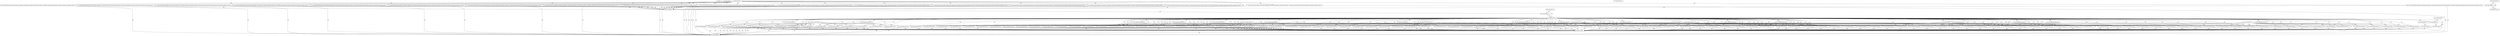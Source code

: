 digraph G {
  "1: match () ...
" [shape=box, ];
  "72: match (event_id) ...
" [shape=box, ];
  "78: match (event_id) ...
" [shape=box, ];
  "97: match (forward_flow_ip_header_2,forward_flow_udp_header_1,forward_flow_ip_header_6,forward_flow_ip_header_7,forward_flow_udp_header_0,forward_flow_ip_header_4,forward_flow_ip_header_5,event_id) ...
" [
  shape=box, ];
  "102: match (forward_flow_ip_header_2,forward_flow_udp_header_1,forward_flow_ip_header_6,forward_flow_ip_header_7,forward_flow_udp_header_0,forward_flow_ip_header_4,forward_flow_ip_header_5,event_id) ...
" [
  shape=box, ];
  "107: match (forward_flow_ip_header_2,forward_flow_udp_header_1,forward_flow_ip_header_6,forward_flow_ip_header_7,forward_flow_udp_header_0,forward_flow_ip_header_4,forward_flow_ip_header_5,event_id) ...
" [
  shape=box, ];
  "112: match (forward_flow_ip_header_2,forward_flow_udp_header_1,forward_flow_ip_header_6,forward_flow_ip_header_7,forward_flow_udp_header_0,forward_flow_ip_header_4,forward_flow_ip_header_5,event_id) ...
" [
  shape=box, ];
  "117: match (forward_flow_ip_header_2,forward_flow_udp_header_1,forward_flow_ip_header_6,forward_flow_ip_header_7,forward_flow_udp_header_0,forward_flow_ip_header_4,forward_flow_ip_header_5,event_id) ...
" [
  shape=box, ];
  "122: match (forward_flow_ip_header_2,forward_flow_udp_header_1,forward_flow_ip_header_6,forward_flow_ip_header_7,forward_flow_udp_header_0,forward_flow_ip_header_4,forward_flow_ip_header_5,event_id) ...
" [
  shape=box, ];
  "127: match (forward_flow_ip_header_2,forward_flow_udp_header_1,forward_flow_ip_header_6,forward_flow_ip_header_7,forward_flow_udp_header_0,forward_flow_ip_header_4,forward_flow_ip_header_5,event_id) ...
" [
  shape=box, ];
  "132: match (forward_flow_ip_header_2,forward_flow_udp_header_1,forward_flow_ip_header_6,forward_flow_ip_header_7,forward_flow_udp_header_0,forward_flow_ip_header_4,forward_flow_ip_header_5,event_id) ...
" [
  shape=box, ];
  "137: match (forward_flow_ip_header_2,forward_flow_udp_header_1,forward_flow_ip_header_6,forward_flow_ip_header_7,forward_flow_udp_header_0,forward_flow_ip_header_4,forward_flow_ip_header_5,event_id) ...
" [
  shape=box, ];
  "142: match (forward_flow_ip_header_2,forward_flow_udp_header_1,forward_flow_ip_header_6,forward_flow_ip_header_7,forward_flow_udp_header_0,forward_flow_ip_header_4,forward_flow_ip_header_5,event_id) ...
" [
  shape=box, ];
  "147: match (forward_flow_ip_header_2,forward_flow_udp_header_1,forward_flow_ip_header_6,forward_flow_ip_header_7,forward_flow_udp_header_0,forward_flow_ip_header_4,forward_flow_ip_header_5,event_id) ...
" [
  shape=box, ];
  "152: match (forward_flow_ip_header_2,forward_flow_udp_header_1,forward_flow_ip_header_6,forward_flow_ip_header_7,forward_flow_udp_header_0,forward_flow_ip_header_4,forward_flow_ip_header_5,event_id) ...
" [
  shape=box, ];
  "157: match (forward_flow_ip_header_2,forward_flow_udp_header_1,forward_flow_ip_header_6,forward_flow_ip_header_7,forward_flow_udp_header_0,forward_flow_ip_header_4,forward_flow_ip_header_5,event_id) ...
" [
  shape=box, ];
  "162: match (forward_flow_ip_header_2,forward_flow_udp_header_1,forward_flow_ip_header_6,forward_flow_ip_header_7,forward_flow_udp_header_0,forward_flow_ip_header_4,forward_flow_ip_header_5,event_id) ...
" [
  shape=box, ];
  "167: match (forward_flow_ip_header_2,forward_flow_udp_header_1,forward_flow_ip_header_6,forward_flow_ip_header_7,forward_flow_udp_header_0,forward_flow_ip_header_4,forward_flow_ip_header_5,event_id) ...
" [
  shape=box, ];
  "172: match (forward_flow_ip_header_2,forward_flow_udp_header_1,forward_flow_ip_header_6,forward_flow_ip_header_7,forward_flow_udp_header_0,forward_flow_ip_header_4,forward_flow_ip_header_5,event_id) ...
" [
  shape=box, ];
  "177: match (forward_flow_ip_header_2,forward_flow_udp_header_1,forward_flow_ip_header_6,forward_flow_ip_header_7,forward_flow_udp_header_0,forward_flow_ip_header_4,forward_flow_ip_header_5,event_id) ...
" [
  shape=box, ];
  "182: match (forward_flow_ip_header_2,forward_flow_udp_header_1,forward_flow_ip_header_6,forward_flow_ip_header_7,forward_flow_udp_header_0,forward_flow_ip_header_4,forward_flow_ip_header_5,event_id) ...
" [
  shape=box, ];
  "189: match (event_id) ...
" [shape=box, ];
  "192: match (event_id) ...
" [shape=box, ];
  "213: match (event_id) ...
" [shape=box, ];
  "219: match (event_id) ...
" [shape=box, ];
  "226: match (event_id) ...
" [shape=box, ];
  "232: match (event_id) ...
" [shape=box, ];
  "239: match (event_id) ...
" [shape=box, ];
  "246: match (event_id) ...
" [shape=box, ];
  "253: match (event_id) ...
" [shape=box, ];
  "260: match (event_id) ...
" [shape=box, ];
  "267: match (event_id) ...
" [shape=box, ];
  "274: match (event_id) ...
" [shape=box, ];
  "278: match (path_id,event_id) ...
" [shape=box, ];
  "283: match (path_id,event_id) ...
" [shape=box, ];
  "292: match (path_id,event_id) ...
" [shape=box, ];
  "298: match (path_id,event_id) ...
" [shape=box, ];
  "304: match (path_id,event_id) ...
" [shape=box, ];
  "310: match (path_id,event_id) ...
" [shape=box, ];
  "316: match (path_id,event_id) ...
" [shape=box, ];
  "322: match (path_id,event_id) ...
" [shape=box, ];
  "328: match (path_id,event_id) ...
" [shape=box, ];
  "331: match (path_id,event_id) ...
" [shape=box, ];
  "336: match (path_id,event_id) ...
" [shape=box, ];
  "345: match (path_id,event_id) ...
" [shape=box, ];
  "351: match (path_id,event_id) ...
" [shape=box, ];
  "357: match (path_id,event_id) ...
" [shape=box, ];
  "363: match (path_id,event_id) ...
" [shape=box, ];
  "369: match (path_id,event_id) ...
" [shape=box, ];
  "375: match (path_id,event_id) ...
" [shape=box, ];
  "381: match (path_id,event_id) ...
" [shape=box, ];
  "384: match (path_id,event_id) ...
" [shape=box, ];
  "389: match (path_id,event_id) ...
" [shape=box, ];
  "398: match (path_id,event_id) ...
" [shape=box, ];
  "404: match (path_id,event_id) ...
" [shape=box, ];
  "410: match (path_id,event_id) ...
" [shape=box, ];
  "416: match (path_id,event_id) ...
" [shape=box, ];
  "422: match (path_id,event_id) ...
" [shape=box, ];
  "428: match (path_id,event_id) ...
" [shape=box, ];
  "434: match (path_id,event_id) ...
" [shape=box, ];
  "437: match (path_id,event_id) ...
" [shape=box, ];
  "442: match (path_id,event_id) ...
" [shape=box, ];
  "451: match (path_id,event_id) ...
" [shape=box, ];
  "457: match (path_id,event_id) ...
" [shape=box, ];
  "463: match (path_id,event_id) ...
" [shape=box, ];
  "469: match (path_id,event_id) ...
" [shape=box, ];
  "475: match (path_id,event_id) ...
" [shape=box, ];
  "481: match (path_id,event_id) ...
" [shape=box, ];
  "487: match (path_id,event_id) ...
" [shape=box, ];
  "490: match (path_id,event_id) ...
" [shape=box, ];
  "495: match (path_id,event_id) ...
" [shape=box, ];
  "504: match (path_id,event_id) ...
" [shape=box, ];
  "510: match (path_id,event_id) ...
" [shape=box, ];
  "516: match (path_id,event_id) ...
" [shape=box, ];
  "522: match (path_id,event_id) ...
" [shape=box, ];
  "528: match (path_id,event_id) ...
" [shape=box, ];
  "534: match (path_id,event_id) ...
" [shape=box, ];
  "540: match (path_id,event_id) ...
" [shape=box, ];
  "543: match (path_id,event_id) ...
" [shape=box, ];
  "548: match (path_id,event_id) ...
" [shape=box, ];
  "557: match (path_id,event_id) ...
" [shape=box, ];
  "563: match (path_id,event_id) ...
" [shape=box, ];
  "569: match (path_id,event_id) ...
" [shape=box, ];
  "575: match (path_id,event_id) ...
" [shape=box, ];
  "581: match (path_id,event_id) ...
" [shape=box, ];
  "587: match (path_id,event_id) ...
" [shape=box, ];
  "593: match (path_id,event_id) ...
" [shape=box, ];
  "596: match (path_id,event_id) ...
" [shape=box, ];
  "601: match (path_id,event_id) ...
" [shape=box, ];
  "610: match (path_id,event_id) ...
" [shape=box, ];
  "616: match (path_id,event_id) ...
" [shape=box, ];
  "622: match (path_id,event_id) ...
" [shape=box, ];
  "628: match (path_id,event_id) ...
" [shape=box, ];
  "634: match (path_id,event_id) ...
" [shape=box, ];
  "640: match (path_id,event_id) ...
" [shape=box, ];
  "646: match (path_id,event_id) ...
" [shape=box, ];
  "649: match (path_id,event_id) ...
" [shape=box, ];
  "654: match (path_id,event_id) ...
" [shape=box, ];
  "663: match (path_id,event_id) ...
" [shape=box, ];
  "669: match (path_id,event_id) ...
" [shape=box, ];
  "675: match (path_id,event_id) ...
" [shape=box, ];
  "681: match (path_id,event_id) ...
" [shape=box, ];
  "687: match (path_id,event_id) ...
" [shape=box, ];
  "693: match (path_id,event_id) ...
" [shape=box, ];
  "699: match (path_id,event_id) ...
" [shape=box, ];
  "702: match (path_id,event_id) ...
" [shape=box, ];
  "707: match (path_id,event_id) ...
" [shape=box, ];
  "716: match (path_id,event_id) ...
" [shape=box, ];
  "722: match (path_id,event_id) ...
" [shape=box, ];
  "728: match (path_id,event_id) ...
" [shape=box, ];
  "734: match (path_id,event_id) ...
" [shape=box, ];
  "740: match (path_id,event_id) ...
" [shape=box, ];
  "746: match (path_id,event_id) ...
" [shape=box, ];
  "752: match (path_id,event_id) ...
" [shape=box, ];
  "755: match (path_id,event_id) ...
" [shape=box, ];
  "760: match (path_id,event_id) ...
" [shape=box, ];
  "769: match (path_id,event_id) ...
" [shape=box, ];
  "775: match (path_id,event_id) ...
" [shape=box, ];
  "781: match (path_id,event_id) ...
" [shape=box, ];
  "787: match (path_id,event_id) ...
" [shape=box, ];
  "793: match (path_id,event_id) ...
" [shape=box, ];
  "799: match (path_id,event_id) ...
" [shape=box, ];
  "805: match (path_id,event_id) ...
" [shape=box, ];
  "808: match (path_id,event_id) ...
" [shape=box, ];
  "813: match (path_id,event_id) ...
" [shape=box, ];
  "822: match (path_id,event_id) ...
" [shape=box, ];
  "828: match (path_id,event_id) ...
" [shape=box, ];
  "834: match (path_id,event_id) ...
" [shape=box, ];
  "840: match (path_id,event_id) ...
" [shape=box, ];
  "846: match (path_id,event_id) ...
" [shape=box, ];
  "852: match (path_id,event_id) ...
" [shape=box, ];
  "858: match (path_id,event_id) ...
" [shape=box, ];
  "861: match (path_id,event_id) ...
" [shape=box, ];
  "866: match (path_id,event_id) ...
" [shape=box, ];
  "875: match (path_id,event_id) ...
" [shape=box, ];
  "881: match (path_id,event_id) ...
" [shape=box, ];
  "887: match (path_id,event_id) ...
" [shape=box, ];
  "893: match (path_id,event_id) ...
" [shape=box, ];
  "899: match (path_id,event_id) ...
" [shape=box, ];
  "905: match (path_id,event_id) ...
" [shape=box, ];
  "911: match (path_id,event_id) ...
" [shape=box, ];
  "914: match (path_id,event_id) ...
" [shape=box, ];
  "919: match (path_id,event_id) ...
" [shape=box, ];
  "928: match (path_id,event_id) ...
" [shape=box, ];
  "934: match (path_id,event_id) ...
" [shape=box, ];
  "940: match (path_id,event_id) ...
" [shape=box, ];
  "946: match (path_id,event_id) ...
" [shape=box, ];
  "952: match (path_id,event_id) ...
" [shape=box, ];
  "958: match (path_id,event_id) ...
" [shape=box, ];
  "964: match (path_id,event_id) ...
" [shape=box, ];
  "967: match (path_id,event_id) ...
" [shape=box, ];
  "972: match (path_id,event_id) ...
" [shape=box, ];
  "981: match (path_id,event_id) ...
" [shape=box, ];
  "987: match (path_id,event_id) ...
" [shape=box, ];
  "993: match (path_id,event_id) ...
" [shape=box, ];
  "999: match (path_id,event_id) ...
" [shape=box, ];
  "1005: match (path_id,event_id) ...
" [shape=box, ];
  "1011: match (path_id,event_id) ...
" [shape=box, ];
  "1017: match (path_id,event_id) ...
" [shape=box, ];
  "1020: match (path_id,event_id) ...
" [shape=box, ];
  "1025: match (path_id,event_id) ...
" [shape=box, ];
  "1034: match (path_id,event_id) ...
" [shape=box, ];
  "1040: match (path_id,event_id) ...
" [shape=box, ];
  "1046: match (path_id,event_id) ...
" [shape=box, ];
  "1052: match (path_id,event_id) ...
" [shape=box, ];
  "1058: match (path_id,event_id) ...
" [shape=box, ];
  "1064: match (path_id,event_id) ...
" [shape=box, ];
  "1070: match (path_id,event_id) ...
" [shape=box, ];
  "1073: match (path_id,event_id) ...
" [shape=box, ];
  "1078: match (path_id,event_id) ...
" [shape=box, ];
  "1087: match (path_id,event_id) ...
" [shape=box, ];
  "1093: match (path_id,event_id) ...
" [shape=box, ];
  "1099: match (path_id,event_id) ...
" [shape=box, ];
  "1105: match (path_id,event_id) ...
" [shape=box, ];
  "1111: match (path_id,event_id) ...
" [shape=box, ];
  "1117: match (path_id,event_id) ...
" [shape=box, ];
  "1123: match (path_id,event_id) ...
" [shape=box, ];
  "1132: match (event_id) ...
" [shape=box, ];
  "1153: match (event_id) ...
" [shape=box, ];
  "1158: match (event_id) ...
" [shape=box, ];
  "1163: match (event_id) ...
" [shape=box, ];
  "1169: match (event_id) ...
" [shape=box, ];
  "1171: match (event_id) ...
" [shape=box, ];
  "1264: match (event_id) ...
" [shape=box, ];
  "1305: match (event_id) ...
" [shape=box, ];
  "1309: match (event_id) ...
" [shape=box, ];
  "1328: match (event_id) ...
" [shape=box, ];
  "1368: match (event_id) ...
" [shape=box, ];
  
  
  "78: match (event_id) ...
" -> "97: match (forward_flow_ip_header_2,forward_flow_udp_header_1,forward_flow_ip_header_6,forward_flow_ip_header_7,forward_flow_udp_header_0,forward_flow_ip_header_4,forward_flow_ip_header_5,event_id) ...
" [
  label="WW", ];
  "78: match (event_id) ...
" -> "102: match (forward_flow_ip_header_2,forward_flow_udp_header_1,forward_flow_ip_header_6,forward_flow_ip_header_7,forward_flow_udp_header_0,forward_flow_ip_header_4,forward_flow_ip_header_5,event_id) ...
" [
  label="WW", ];
  "78: match (event_id) ...
" -> "107: match (forward_flow_ip_header_2,forward_flow_udp_header_1,forward_flow_ip_header_6,forward_flow_ip_header_7,forward_flow_udp_header_0,forward_flow_ip_header_4,forward_flow_ip_header_5,event_id) ...
" [
  label="WW", ];
  "78: match (event_id) ...
" -> "112: match (forward_flow_ip_header_2,forward_flow_udp_header_1,forward_flow_ip_header_6,forward_flow_ip_header_7,forward_flow_udp_header_0,forward_flow_ip_header_4,forward_flow_ip_header_5,event_id) ...
" [
  label="WW", ];
  "78: match (event_id) ...
" -> "117: match (forward_flow_ip_header_2,forward_flow_udp_header_1,forward_flow_ip_header_6,forward_flow_ip_header_7,forward_flow_udp_header_0,forward_flow_ip_header_4,forward_flow_ip_header_5,event_id) ...
" [
  label="WW", ];
  "78: match (event_id) ...
" -> "122: match (forward_flow_ip_header_2,forward_flow_udp_header_1,forward_flow_ip_header_6,forward_flow_ip_header_7,forward_flow_udp_header_0,forward_flow_ip_header_4,forward_flow_ip_header_5,event_id) ...
" [
  label="WW", ];
  "78: match (event_id) ...
" -> "127: match (forward_flow_ip_header_2,forward_flow_udp_header_1,forward_flow_ip_header_6,forward_flow_ip_header_7,forward_flow_udp_header_0,forward_flow_ip_header_4,forward_flow_ip_header_5,event_id) ...
" [
  label="WW", ];
  "78: match (event_id) ...
" -> "132: match (forward_flow_ip_header_2,forward_flow_udp_header_1,forward_flow_ip_header_6,forward_flow_ip_header_7,forward_flow_udp_header_0,forward_flow_ip_header_4,forward_flow_ip_header_5,event_id) ...
" [
  label="WW", ];
  "78: match (event_id) ...
" -> "137: match (forward_flow_ip_header_2,forward_flow_udp_header_1,forward_flow_ip_header_6,forward_flow_ip_header_7,forward_flow_udp_header_0,forward_flow_ip_header_4,forward_flow_ip_header_5,event_id) ...
" [
  label="WW", ];
  "78: match (event_id) ...
" -> "142: match (forward_flow_ip_header_2,forward_flow_udp_header_1,forward_flow_ip_header_6,forward_flow_ip_header_7,forward_flow_udp_header_0,forward_flow_ip_header_4,forward_flow_ip_header_5,event_id) ...
" [
  label="WW", ];
  "78: match (event_id) ...
" -> "147: match (forward_flow_ip_header_2,forward_flow_udp_header_1,forward_flow_ip_header_6,forward_flow_ip_header_7,forward_flow_udp_header_0,forward_flow_ip_header_4,forward_flow_ip_header_5,event_id) ...
" [
  label="WW", ];
  "78: match (event_id) ...
" -> "152: match (forward_flow_ip_header_2,forward_flow_udp_header_1,forward_flow_ip_header_6,forward_flow_ip_header_7,forward_flow_udp_header_0,forward_flow_ip_header_4,forward_flow_ip_header_5,event_id) ...
" [
  label="WW", ];
  "78: match (event_id) ...
" -> "157: match (forward_flow_ip_header_2,forward_flow_udp_header_1,forward_flow_ip_header_6,forward_flow_ip_header_7,forward_flow_udp_header_0,forward_flow_ip_header_4,forward_flow_ip_header_5,event_id) ...
" [
  label="WW", ];
  "78: match (event_id) ...
" -> "162: match (forward_flow_ip_header_2,forward_flow_udp_header_1,forward_flow_ip_header_6,forward_flow_ip_header_7,forward_flow_udp_header_0,forward_flow_ip_header_4,forward_flow_ip_header_5,event_id) ...
" [
  label="WW", ];
  "78: match (event_id) ...
" -> "167: match (forward_flow_ip_header_2,forward_flow_udp_header_1,forward_flow_ip_header_6,forward_flow_ip_header_7,forward_flow_udp_header_0,forward_flow_ip_header_4,forward_flow_ip_header_5,event_id) ...
" [
  label="WW", ];
  "78: match (event_id) ...
" -> "172: match (forward_flow_ip_header_2,forward_flow_udp_header_1,forward_flow_ip_header_6,forward_flow_ip_header_7,forward_flow_udp_header_0,forward_flow_ip_header_4,forward_flow_ip_header_5,event_id) ...
" [
  label="WW", ];
  "78: match (event_id) ...
" -> "177: match (forward_flow_ip_header_2,forward_flow_udp_header_1,forward_flow_ip_header_6,forward_flow_ip_header_7,forward_flow_udp_header_0,forward_flow_ip_header_4,forward_flow_ip_header_5,event_id) ...
" [
  label="WW", ];
  "78: match (event_id) ...
" -> "182: match (forward_flow_ip_header_2,forward_flow_udp_header_1,forward_flow_ip_header_6,forward_flow_ip_header_7,forward_flow_udp_header_0,forward_flow_ip_header_4,forward_flow_ip_header_5,event_id) ...
" [
  label="WW", ];
  "78: match (event_id) ...
" -> "192: match (event_id) ...
" [label="WR", ];
  "97: match (forward_flow_ip_header_2,forward_flow_udp_header_1,forward_flow_ip_header_6,forward_flow_ip_header_7,forward_flow_udp_header_0,forward_flow_ip_header_4,forward_flow_ip_header_5,event_id) ...
" -> "192: match (event_id) ...
" [
  label="WR", ];
  "97: match (forward_flow_ip_header_2,forward_flow_udp_header_1,forward_flow_ip_header_6,forward_flow_ip_header_7,forward_flow_udp_header_0,forward_flow_ip_header_4,forward_flow_ip_header_5,event_id) ...
" -> "1305: match (event_id) ...
" [
  label="RW", ];
  "102: match (forward_flow_ip_header_2,forward_flow_udp_header_1,forward_flow_ip_header_6,forward_flow_ip_header_7,forward_flow_udp_header_0,forward_flow_ip_header_4,forward_flow_ip_header_5,event_id) ...
" -> "192: match (event_id) ...
" [
  label="WR", ];
  "102: match (forward_flow_ip_header_2,forward_flow_udp_header_1,forward_flow_ip_header_6,forward_flow_ip_header_7,forward_flow_udp_header_0,forward_flow_ip_header_4,forward_flow_ip_header_5,event_id) ...
" -> "1305: match (event_id) ...
" [
  label="RW", ];
  "107: match (forward_flow_ip_header_2,forward_flow_udp_header_1,forward_flow_ip_header_6,forward_flow_ip_header_7,forward_flow_udp_header_0,forward_flow_ip_header_4,forward_flow_ip_header_5,event_id) ...
" -> "192: match (event_id) ...
" [
  label="WR", ];
  "107: match (forward_flow_ip_header_2,forward_flow_udp_header_1,forward_flow_ip_header_6,forward_flow_ip_header_7,forward_flow_udp_header_0,forward_flow_ip_header_4,forward_flow_ip_header_5,event_id) ...
" -> "1305: match (event_id) ...
" [
  label="RW", ];
  "112: match (forward_flow_ip_header_2,forward_flow_udp_header_1,forward_flow_ip_header_6,forward_flow_ip_header_7,forward_flow_udp_header_0,forward_flow_ip_header_4,forward_flow_ip_header_5,event_id) ...
" -> "192: match (event_id) ...
" [
  label="WR", ];
  "112: match (forward_flow_ip_header_2,forward_flow_udp_header_1,forward_flow_ip_header_6,forward_flow_ip_header_7,forward_flow_udp_header_0,forward_flow_ip_header_4,forward_flow_ip_header_5,event_id) ...
" -> "1305: match (event_id) ...
" [
  label="RW", ];
  "117: match (forward_flow_ip_header_2,forward_flow_udp_header_1,forward_flow_ip_header_6,forward_flow_ip_header_7,forward_flow_udp_header_0,forward_flow_ip_header_4,forward_flow_ip_header_5,event_id) ...
" -> "192: match (event_id) ...
" [
  label="WR", ];
  "117: match (forward_flow_ip_header_2,forward_flow_udp_header_1,forward_flow_ip_header_6,forward_flow_ip_header_7,forward_flow_udp_header_0,forward_flow_ip_header_4,forward_flow_ip_header_5,event_id) ...
" -> "1305: match (event_id) ...
" [
  label="RW", ];
  "122: match (forward_flow_ip_header_2,forward_flow_udp_header_1,forward_flow_ip_header_6,forward_flow_ip_header_7,forward_flow_udp_header_0,forward_flow_ip_header_4,forward_flow_ip_header_5,event_id) ...
" -> "192: match (event_id) ...
" [
  label="WR", ];
  "122: match (forward_flow_ip_header_2,forward_flow_udp_header_1,forward_flow_ip_header_6,forward_flow_ip_header_7,forward_flow_udp_header_0,forward_flow_ip_header_4,forward_flow_ip_header_5,event_id) ...
" -> "1305: match (event_id) ...
" [
  label="RW", ];
  "127: match (forward_flow_ip_header_2,forward_flow_udp_header_1,forward_flow_ip_header_6,forward_flow_ip_header_7,forward_flow_udp_header_0,forward_flow_ip_header_4,forward_flow_ip_header_5,event_id) ...
" -> "192: match (event_id) ...
" [
  label="WR", ];
  "127: match (forward_flow_ip_header_2,forward_flow_udp_header_1,forward_flow_ip_header_6,forward_flow_ip_header_7,forward_flow_udp_header_0,forward_flow_ip_header_4,forward_flow_ip_header_5,event_id) ...
" -> "1305: match (event_id) ...
" [
  label="RW", ];
  "132: match (forward_flow_ip_header_2,forward_flow_udp_header_1,forward_flow_ip_header_6,forward_flow_ip_header_7,forward_flow_udp_header_0,forward_flow_ip_header_4,forward_flow_ip_header_5,event_id) ...
" -> "192: match (event_id) ...
" [
  label="WR", ];
  "132: match (forward_flow_ip_header_2,forward_flow_udp_header_1,forward_flow_ip_header_6,forward_flow_ip_header_7,forward_flow_udp_header_0,forward_flow_ip_header_4,forward_flow_ip_header_5,event_id) ...
" -> "1305: match (event_id) ...
" [
  label="RW", ];
  "137: match (forward_flow_ip_header_2,forward_flow_udp_header_1,forward_flow_ip_header_6,forward_flow_ip_header_7,forward_flow_udp_header_0,forward_flow_ip_header_4,forward_flow_ip_header_5,event_id) ...
" -> "192: match (event_id) ...
" [
  label="WR", ];
  "137: match (forward_flow_ip_header_2,forward_flow_udp_header_1,forward_flow_ip_header_6,forward_flow_ip_header_7,forward_flow_udp_header_0,forward_flow_ip_header_4,forward_flow_ip_header_5,event_id) ...
" -> "1305: match (event_id) ...
" [
  label="RW", ];
  "142: match (forward_flow_ip_header_2,forward_flow_udp_header_1,forward_flow_ip_header_6,forward_flow_ip_header_7,forward_flow_udp_header_0,forward_flow_ip_header_4,forward_flow_ip_header_5,event_id) ...
" -> "192: match (event_id) ...
" [
  label="WR", ];
  "142: match (forward_flow_ip_header_2,forward_flow_udp_header_1,forward_flow_ip_header_6,forward_flow_ip_header_7,forward_flow_udp_header_0,forward_flow_ip_header_4,forward_flow_ip_header_5,event_id) ...
" -> "1305: match (event_id) ...
" [
  label="RW", ];
  "147: match (forward_flow_ip_header_2,forward_flow_udp_header_1,forward_flow_ip_header_6,forward_flow_ip_header_7,forward_flow_udp_header_0,forward_flow_ip_header_4,forward_flow_ip_header_5,event_id) ...
" -> "192: match (event_id) ...
" [
  label="WR", ];
  "147: match (forward_flow_ip_header_2,forward_flow_udp_header_1,forward_flow_ip_header_6,forward_flow_ip_header_7,forward_flow_udp_header_0,forward_flow_ip_header_4,forward_flow_ip_header_5,event_id) ...
" -> "1305: match (event_id) ...
" [
  label="RW", ];
  "152: match (forward_flow_ip_header_2,forward_flow_udp_header_1,forward_flow_ip_header_6,forward_flow_ip_header_7,forward_flow_udp_header_0,forward_flow_ip_header_4,forward_flow_ip_header_5,event_id) ...
" -> "192: match (event_id) ...
" [
  label="WR", ];
  "152: match (forward_flow_ip_header_2,forward_flow_udp_header_1,forward_flow_ip_header_6,forward_flow_ip_header_7,forward_flow_udp_header_0,forward_flow_ip_header_4,forward_flow_ip_header_5,event_id) ...
" -> "1305: match (event_id) ...
" [
  label="RW", ];
  "157: match (forward_flow_ip_header_2,forward_flow_udp_header_1,forward_flow_ip_header_6,forward_flow_ip_header_7,forward_flow_udp_header_0,forward_flow_ip_header_4,forward_flow_ip_header_5,event_id) ...
" -> "192: match (event_id) ...
" [
  label="WR", ];
  "157: match (forward_flow_ip_header_2,forward_flow_udp_header_1,forward_flow_ip_header_6,forward_flow_ip_header_7,forward_flow_udp_header_0,forward_flow_ip_header_4,forward_flow_ip_header_5,event_id) ...
" -> "1305: match (event_id) ...
" [
  label="RW", ];
  "162: match (forward_flow_ip_header_2,forward_flow_udp_header_1,forward_flow_ip_header_6,forward_flow_ip_header_7,forward_flow_udp_header_0,forward_flow_ip_header_4,forward_flow_ip_header_5,event_id) ...
" -> "192: match (event_id) ...
" [
  label="WR", ];
  "162: match (forward_flow_ip_header_2,forward_flow_udp_header_1,forward_flow_ip_header_6,forward_flow_ip_header_7,forward_flow_udp_header_0,forward_flow_ip_header_4,forward_flow_ip_header_5,event_id) ...
" -> "1305: match (event_id) ...
" [
  label="RW", ];
  "167: match (forward_flow_ip_header_2,forward_flow_udp_header_1,forward_flow_ip_header_6,forward_flow_ip_header_7,forward_flow_udp_header_0,forward_flow_ip_header_4,forward_flow_ip_header_5,event_id) ...
" -> "192: match (event_id) ...
" [
  label="WR", ];
  "167: match (forward_flow_ip_header_2,forward_flow_udp_header_1,forward_flow_ip_header_6,forward_flow_ip_header_7,forward_flow_udp_header_0,forward_flow_ip_header_4,forward_flow_ip_header_5,event_id) ...
" -> "1305: match (event_id) ...
" [
  label="RW", ];
  "172: match (forward_flow_ip_header_2,forward_flow_udp_header_1,forward_flow_ip_header_6,forward_flow_ip_header_7,forward_flow_udp_header_0,forward_flow_ip_header_4,forward_flow_ip_header_5,event_id) ...
" -> "192: match (event_id) ...
" [
  label="WR", ];
  "172: match (forward_flow_ip_header_2,forward_flow_udp_header_1,forward_flow_ip_header_6,forward_flow_ip_header_7,forward_flow_udp_header_0,forward_flow_ip_header_4,forward_flow_ip_header_5,event_id) ...
" -> "1305: match (event_id) ...
" [
  label="RW", ];
  "177: match (forward_flow_ip_header_2,forward_flow_udp_header_1,forward_flow_ip_header_6,forward_flow_ip_header_7,forward_flow_udp_header_0,forward_flow_ip_header_4,forward_flow_ip_header_5,event_id) ...
" -> "192: match (event_id) ...
" [
  label="WR", ];
  "177: match (forward_flow_ip_header_2,forward_flow_udp_header_1,forward_flow_ip_header_6,forward_flow_ip_header_7,forward_flow_udp_header_0,forward_flow_ip_header_4,forward_flow_ip_header_5,event_id) ...
" -> "1305: match (event_id) ...
" [
  label="RW", ];
  "182: match (forward_flow_ip_header_2,forward_flow_udp_header_1,forward_flow_ip_header_6,forward_flow_ip_header_7,forward_flow_udp_header_0,forward_flow_ip_header_4,forward_flow_ip_header_5,event_id) ...
" -> "192: match (event_id) ...
" [
  label="WR", ];
  "182: match (forward_flow_ip_header_2,forward_flow_udp_header_1,forward_flow_ip_header_6,forward_flow_ip_header_7,forward_flow_udp_header_0,forward_flow_ip_header_4,forward_flow_ip_header_5,event_id) ...
" -> "1305: match (event_id) ...
" [
  label="RW", ];
  "189: match (event_id) ...
" -> "213: match (event_id) ...
" [label="WW", ];
  "189: match (event_id) ...
" -> "219: match (event_id) ...
" [label="WR", ];
  "192: match (event_id) ...
" -> "213: match (event_id) ...
" [label="WR", ];
  "213: match (event_id) ...
" -> "219: match (event_id) ...
" [label="WR", ];
  "219: match (event_id) ...
" -> "278: match (path_id,event_id) ...
" [
  label="WR", ];
  "219: match (event_id) ...
" -> "283: match (path_id,event_id) ...
" [
  label="WR", ];
  "219: match (event_id) ...
" -> "292: match (path_id,event_id) ...
" [
  label="WR", ];
  "219: match (event_id) ...
" -> "298: match (path_id,event_id) ...
" [
  label="WR", ];
  "219: match (event_id) ...
" -> "304: match (path_id,event_id) ...
" [
  label="WR", ];
  "219: match (event_id) ...
" -> "310: match (path_id,event_id) ...
" [
  label="WR", ];
  "219: match (event_id) ...
" -> "316: match (path_id,event_id) ...
" [
  label="WR", ];
  "219: match (event_id) ...
" -> "322: match (path_id,event_id) ...
" [
  label="WR", ];
  "219: match (event_id) ...
" -> "328: match (path_id,event_id) ...
" [
  label="WR", ];
  "219: match (event_id) ...
" -> "331: match (path_id,event_id) ...
" [
  label="WR", ];
  "219: match (event_id) ...
" -> "336: match (path_id,event_id) ...
" [
  label="WR", ];
  "219: match (event_id) ...
" -> "345: match (path_id,event_id) ...
" [
  label="WR", ];
  "219: match (event_id) ...
" -> "351: match (path_id,event_id) ...
" [
  label="WR", ];
  "219: match (event_id) ...
" -> "357: match (path_id,event_id) ...
" [
  label="WR", ];
  "219: match (event_id) ...
" -> "363: match (path_id,event_id) ...
" [
  label="WR", ];
  "219: match (event_id) ...
" -> "369: match (path_id,event_id) ...
" [
  label="WR", ];
  "219: match (event_id) ...
" -> "375: match (path_id,event_id) ...
" [
  label="WR", ];
  "219: match (event_id) ...
" -> "381: match (path_id,event_id) ...
" [
  label="WR", ];
  "219: match (event_id) ...
" -> "384: match (path_id,event_id) ...
" [
  label="WR", ];
  "219: match (event_id) ...
" -> "389: match (path_id,event_id) ...
" [
  label="WR", ];
  "219: match (event_id) ...
" -> "398: match (path_id,event_id) ...
" [
  label="WR", ];
  "219: match (event_id) ...
" -> "404: match (path_id,event_id) ...
" [
  label="WR", ];
  "219: match (event_id) ...
" -> "410: match (path_id,event_id) ...
" [
  label="WR", ];
  "219: match (event_id) ...
" -> "416: match (path_id,event_id) ...
" [
  label="WR", ];
  "219: match (event_id) ...
" -> "422: match (path_id,event_id) ...
" [
  label="WR", ];
  "219: match (event_id) ...
" -> "428: match (path_id,event_id) ...
" [
  label="WR", ];
  "219: match (event_id) ...
" -> "434: match (path_id,event_id) ...
" [
  label="WR", ];
  "219: match (event_id) ...
" -> "437: match (path_id,event_id) ...
" [
  label="WR", ];
  "219: match (event_id) ...
" -> "442: match (path_id,event_id) ...
" [
  label="WR", ];
  "219: match (event_id) ...
" -> "451: match (path_id,event_id) ...
" [
  label="WR", ];
  "219: match (event_id) ...
" -> "457: match (path_id,event_id) ...
" [
  label="WR", ];
  "219: match (event_id) ...
" -> "463: match (path_id,event_id) ...
" [
  label="WR", ];
  "219: match (event_id) ...
" -> "469: match (path_id,event_id) ...
" [
  label="WR", ];
  "219: match (event_id) ...
" -> "475: match (path_id,event_id) ...
" [
  label="WR", ];
  "219: match (event_id) ...
" -> "481: match (path_id,event_id) ...
" [
  label="WR", ];
  "219: match (event_id) ...
" -> "487: match (path_id,event_id) ...
" [
  label="WR", ];
  "219: match (event_id) ...
" -> "490: match (path_id,event_id) ...
" [
  label="WR", ];
  "219: match (event_id) ...
" -> "495: match (path_id,event_id) ...
" [
  label="WR", ];
  "219: match (event_id) ...
" -> "504: match (path_id,event_id) ...
" [
  label="WR", ];
  "219: match (event_id) ...
" -> "510: match (path_id,event_id) ...
" [
  label="WR", ];
  "219: match (event_id) ...
" -> "516: match (path_id,event_id) ...
" [
  label="WR", ];
  "219: match (event_id) ...
" -> "522: match (path_id,event_id) ...
" [
  label="WR", ];
  "219: match (event_id) ...
" -> "528: match (path_id,event_id) ...
" [
  label="WR", ];
  "219: match (event_id) ...
" -> "534: match (path_id,event_id) ...
" [
  label="WR", ];
  "219: match (event_id) ...
" -> "540: match (path_id,event_id) ...
" [
  label="WR", ];
  "219: match (event_id) ...
" -> "543: match (path_id,event_id) ...
" [
  label="WR", ];
  "219: match (event_id) ...
" -> "548: match (path_id,event_id) ...
" [
  label="WR", ];
  "219: match (event_id) ...
" -> "557: match (path_id,event_id) ...
" [
  label="WR", ];
  "219: match (event_id) ...
" -> "563: match (path_id,event_id) ...
" [
  label="WR", ];
  "219: match (event_id) ...
" -> "569: match (path_id,event_id) ...
" [
  label="WR", ];
  "219: match (event_id) ...
" -> "575: match (path_id,event_id) ...
" [
  label="WR", ];
  "219: match (event_id) ...
" -> "581: match (path_id,event_id) ...
" [
  label="WR", ];
  "219: match (event_id) ...
" -> "587: match (path_id,event_id) ...
" [
  label="WR", ];
  "219: match (event_id) ...
" -> "593: match (path_id,event_id) ...
" [
  label="WR", ];
  "219: match (event_id) ...
" -> "596: match (path_id,event_id) ...
" [
  label="WR", ];
  "219: match (event_id) ...
" -> "601: match (path_id,event_id) ...
" [
  label="WR", ];
  "219: match (event_id) ...
" -> "610: match (path_id,event_id) ...
" [
  label="WR", ];
  "219: match (event_id) ...
" -> "616: match (path_id,event_id) ...
" [
  label="WR", ];
  "219: match (event_id) ...
" -> "622: match (path_id,event_id) ...
" [
  label="WR", ];
  "219: match (event_id) ...
" -> "628: match (path_id,event_id) ...
" [
  label="WR", ];
  "219: match (event_id) ...
" -> "634: match (path_id,event_id) ...
" [
  label="WR", ];
  "219: match (event_id) ...
" -> "640: match (path_id,event_id) ...
" [
  label="WR", ];
  "219: match (event_id) ...
" -> "646: match (path_id,event_id) ...
" [
  label="WR", ];
  "219: match (event_id) ...
" -> "649: match (path_id,event_id) ...
" [
  label="WR", ];
  "219: match (event_id) ...
" -> "654: match (path_id,event_id) ...
" [
  label="WR", ];
  "219: match (event_id) ...
" -> "663: match (path_id,event_id) ...
" [
  label="WR", ];
  "219: match (event_id) ...
" -> "669: match (path_id,event_id) ...
" [
  label="WR", ];
  "219: match (event_id) ...
" -> "675: match (path_id,event_id) ...
" [
  label="WR", ];
  "219: match (event_id) ...
" -> "681: match (path_id,event_id) ...
" [
  label="WR", ];
  "219: match (event_id) ...
" -> "687: match (path_id,event_id) ...
" [
  label="WR", ];
  "219: match (event_id) ...
" -> "693: match (path_id,event_id) ...
" [
  label="WR", ];
  "219: match (event_id) ...
" -> "699: match (path_id,event_id) ...
" [
  label="WR", ];
  "219: match (event_id) ...
" -> "702: match (path_id,event_id) ...
" [
  label="WR", ];
  "219: match (event_id) ...
" -> "707: match (path_id,event_id) ...
" [
  label="WR", ];
  "219: match (event_id) ...
" -> "716: match (path_id,event_id) ...
" [
  label="WR", ];
  "219: match (event_id) ...
" -> "722: match (path_id,event_id) ...
" [
  label="WR", ];
  "219: match (event_id) ...
" -> "728: match (path_id,event_id) ...
" [
  label="WR", ];
  "219: match (event_id) ...
" -> "734: match (path_id,event_id) ...
" [
  label="WR", ];
  "219: match (event_id) ...
" -> "740: match (path_id,event_id) ...
" [
  label="WR", ];
  "219: match (event_id) ...
" -> "746: match (path_id,event_id) ...
" [
  label="WR", ];
  "219: match (event_id) ...
" -> "752: match (path_id,event_id) ...
" [
  label="WR", ];
  "219: match (event_id) ...
" -> "755: match (path_id,event_id) ...
" [
  label="WR", ];
  "219: match (event_id) ...
" -> "760: match (path_id,event_id) ...
" [
  label="WR", ];
  "219: match (event_id) ...
" -> "769: match (path_id,event_id) ...
" [
  label="WR", ];
  "219: match (event_id) ...
" -> "775: match (path_id,event_id) ...
" [
  label="WR", ];
  "219: match (event_id) ...
" -> "781: match (path_id,event_id) ...
" [
  label="WR", ];
  "219: match (event_id) ...
" -> "787: match (path_id,event_id) ...
" [
  label="WR", ];
  "219: match (event_id) ...
" -> "793: match (path_id,event_id) ...
" [
  label="WR", ];
  "219: match (event_id) ...
" -> "799: match (path_id,event_id) ...
" [
  label="WR", ];
  "219: match (event_id) ...
" -> "805: match (path_id,event_id) ...
" [
  label="WR", ];
  "219: match (event_id) ...
" -> "808: match (path_id,event_id) ...
" [
  label="WR", ];
  "219: match (event_id) ...
" -> "813: match (path_id,event_id) ...
" [
  label="WR", ];
  "219: match (event_id) ...
" -> "822: match (path_id,event_id) ...
" [
  label="WR", ];
  "219: match (event_id) ...
" -> "828: match (path_id,event_id) ...
" [
  label="WR", ];
  "219: match (event_id) ...
" -> "834: match (path_id,event_id) ...
" [
  label="WR", ];
  "219: match (event_id) ...
" -> "840: match (path_id,event_id) ...
" [
  label="WR", ];
  "219: match (event_id) ...
" -> "846: match (path_id,event_id) ...
" [
  label="WR", ];
  "219: match (event_id) ...
" -> "852: match (path_id,event_id) ...
" [
  label="WR", ];
  "219: match (event_id) ...
" -> "858: match (path_id,event_id) ...
" [
  label="WR", ];
  "219: match (event_id) ...
" -> "861: match (path_id,event_id) ...
" [
  label="WR", ];
  "219: match (event_id) ...
" -> "866: match (path_id,event_id) ...
" [
  label="WR", ];
  "219: match (event_id) ...
" -> "875: match (path_id,event_id) ...
" [
  label="WR", ];
  "219: match (event_id) ...
" -> "881: match (path_id,event_id) ...
" [
  label="WR", ];
  "219: match (event_id) ...
" -> "887: match (path_id,event_id) ...
" [
  label="WR", ];
  "219: match (event_id) ...
" -> "893: match (path_id,event_id) ...
" [
  label="WR", ];
  "219: match (event_id) ...
" -> "899: match (path_id,event_id) ...
" [
  label="WR", ];
  "219: match (event_id) ...
" -> "905: match (path_id,event_id) ...
" [
  label="WR", ];
  "219: match (event_id) ...
" -> "911: match (path_id,event_id) ...
" [
  label="WR", ];
  "219: match (event_id) ...
" -> "914: match (path_id,event_id) ...
" [
  label="WR", ];
  "219: match (event_id) ...
" -> "919: match (path_id,event_id) ...
" [
  label="WR", ];
  "219: match (event_id) ...
" -> "928: match (path_id,event_id) ...
" [
  label="WR", ];
  "219: match (event_id) ...
" -> "934: match (path_id,event_id) ...
" [
  label="WR", ];
  "219: match (event_id) ...
" -> "940: match (path_id,event_id) ...
" [
  label="WR", ];
  "219: match (event_id) ...
" -> "946: match (path_id,event_id) ...
" [
  label="WR", ];
  "219: match (event_id) ...
" -> "952: match (path_id,event_id) ...
" [
  label="WR", ];
  "219: match (event_id) ...
" -> "958: match (path_id,event_id) ...
" [
  label="WR", ];
  "219: match (event_id) ...
" -> "964: match (path_id,event_id) ...
" [
  label="WR", ];
  "219: match (event_id) ...
" -> "967: match (path_id,event_id) ...
" [
  label="WR", ];
  "219: match (event_id) ...
" -> "972: match (path_id,event_id) ...
" [
  label="WR", ];
  "219: match (event_id) ...
" -> "981: match (path_id,event_id) ...
" [
  label="WR", ];
  "219: match (event_id) ...
" -> "987: match (path_id,event_id) ...
" [
  label="WR", ];
  "219: match (event_id) ...
" -> "993: match (path_id,event_id) ...
" [
  label="WR", ];
  "219: match (event_id) ...
" -> "999: match (path_id,event_id) ...
" [
  label="WR", ];
  "219: match (event_id) ...
" -> "1005: match (path_id,event_id) ...
" [
  label="WR", ];
  "219: match (event_id) ...
" -> "1011: match (path_id,event_id) ...
" [
  label="WR", ];
  "219: match (event_id) ...
" -> "1017: match (path_id,event_id) ...
" [
  label="WR", ];
  "219: match (event_id) ...
" -> "1020: match (path_id,event_id) ...
" [
  label="WR", ];
  "219: match (event_id) ...
" -> "1025: match (path_id,event_id) ...
" [
  label="WR", ];
  "219: match (event_id) ...
" -> "1034: match (path_id,event_id) ...
" [
  label="WR", ];
  "219: match (event_id) ...
" -> "1040: match (path_id,event_id) ...
" [
  label="WR", ];
  "219: match (event_id) ...
" -> "1046: match (path_id,event_id) ...
" [
  label="WR", ];
  "219: match (event_id) ...
" -> "1052: match (path_id,event_id) ...
" [
  label="WR", ];
  "219: match (event_id) ...
" -> "1058: match (path_id,event_id) ...
" [
  label="WR", ];
  "219: match (event_id) ...
" -> "1064: match (path_id,event_id) ...
" [
  label="WR", ];
  "219: match (event_id) ...
" -> "1070: match (path_id,event_id) ...
" [
  label="WR", ];
  "219: match (event_id) ...
" -> "1073: match (path_id,event_id) ...
" [
  label="WR", ];
  "219: match (event_id) ...
" -> "1078: match (path_id,event_id) ...
" [
  label="WR", ];
  "219: match (event_id) ...
" -> "1087: match (path_id,event_id) ...
" [
  label="WR", ];
  "219: match (event_id) ...
" -> "1093: match (path_id,event_id) ...
" [
  label="WR", ];
  "219: match (event_id) ...
" -> "1099: match (path_id,event_id) ...
" [
  label="WR", ];
  "219: match (event_id) ...
" -> "1105: match (path_id,event_id) ...
" [
  label="WR", ];
  "219: match (event_id) ...
" -> "1111: match (path_id,event_id) ...
" [
  label="WR", ];
  "219: match (event_id) ...
" -> "1117: match (path_id,event_id) ...
" [
  label="WR", ];
  "219: match (event_id) ...
" -> "1123: match (path_id,event_id) ...
" [
  label="WR", ];
  "219: match (event_id) ...
" -> "1153: match (event_id) ...
" [label="WR", ];
  "219: match (event_id) ...
" -> "1264: match (event_id) ...
" [label="WR", ];
  "226: match (event_id) ...
" -> "283: match (path_id,event_id) ...
" [
  label="WW", ];
  "226: match (event_id) ...
" -> "336: match (path_id,event_id) ...
" [
  label="WW", ];
  "226: match (event_id) ...
" -> "389: match (path_id,event_id) ...
" [
  label="WW", ];
  "226: match (event_id) ...
" -> "442: match (path_id,event_id) ...
" [
  label="WW", ];
  "226: match (event_id) ...
" -> "495: match (path_id,event_id) ...
" [
  label="WW", ];
  "226: match (event_id) ...
" -> "548: match (path_id,event_id) ...
" [
  label="WW", ];
  "226: match (event_id) ...
" -> "601: match (path_id,event_id) ...
" [
  label="WW", ];
  "226: match (event_id) ...
" -> "654: match (path_id,event_id) ...
" [
  label="WW", ];
  "226: match (event_id) ...
" -> "707: match (path_id,event_id) ...
" [
  label="WW", ];
  "226: match (event_id) ...
" -> "760: match (path_id,event_id) ...
" [
  label="WW", ];
  "226: match (event_id) ...
" -> "813: match (path_id,event_id) ...
" [
  label="WW", ];
  "226: match (event_id) ...
" -> "866: match (path_id,event_id) ...
" [
  label="WW", ];
  "226: match (event_id) ...
" -> "919: match (path_id,event_id) ...
" [
  label="WW", ];
  "226: match (event_id) ...
" -> "972: match (path_id,event_id) ...
" [
  label="WW", ];
  "226: match (event_id) ...
" -> "1025: match (path_id,event_id) ...
" [
  label="WW", ];
  "226: match (event_id) ...
" -> "1078: match (path_id,event_id) ...
" [
  label="WW", ];
  "226: match (event_id) ...
" -> "1264: match (event_id) ...
" [label="WR", ];
  "232: match (event_id) ...
" -> "292: match (path_id,event_id) ...
" [
  label="WW", ];
  "232: match (event_id) ...
" -> "345: match (path_id,event_id) ...
" [
  label="WW", ];
  "232: match (event_id) ...
" -> "398: match (path_id,event_id) ...
" [
  label="WW", ];
  "232: match (event_id) ...
" -> "451: match (path_id,event_id) ...
" [
  label="WW", ];
  "232: match (event_id) ...
" -> "504: match (path_id,event_id) ...
" [
  label="WW", ];
  "232: match (event_id) ...
" -> "557: match (path_id,event_id) ...
" [
  label="WW", ];
  "232: match (event_id) ...
" -> "610: match (path_id,event_id) ...
" [
  label="WW", ];
  "232: match (event_id) ...
" -> "663: match (path_id,event_id) ...
" [
  label="WW", ];
  "232: match (event_id) ...
" -> "716: match (path_id,event_id) ...
" [
  label="WW", ];
  "232: match (event_id) ...
" -> "769: match (path_id,event_id) ...
" [
  label="WW", ];
  "232: match (event_id) ...
" -> "822: match (path_id,event_id) ...
" [
  label="WW", ];
  "232: match (event_id) ...
" -> "875: match (path_id,event_id) ...
" [
  label="WW", ];
  "232: match (event_id) ...
" -> "928: match (path_id,event_id) ...
" [
  label="WW", ];
  "232: match (event_id) ...
" -> "981: match (path_id,event_id) ...
" [
  label="WW", ];
  "232: match (event_id) ...
" -> "1034: match (path_id,event_id) ...
" [
  label="WW", ];
  "232: match (event_id) ...
" -> "1087: match (path_id,event_id) ...
" [
  label="WW", ];
  "232: match (event_id) ...
" -> "1264: match (event_id) ...
" [label="WR", ];
  "239: match (event_id) ...
" -> "298: match (path_id,event_id) ...
" [
  label="WW", ];
  "239: match (event_id) ...
" -> "351: match (path_id,event_id) ...
" [
  label="WW", ];
  "239: match (event_id) ...
" -> "404: match (path_id,event_id) ...
" [
  label="WW", ];
  "239: match (event_id) ...
" -> "457: match (path_id,event_id) ...
" [
  label="WW", ];
  "239: match (event_id) ...
" -> "510: match (path_id,event_id) ...
" [
  label="WW", ];
  "239: match (event_id) ...
" -> "563: match (path_id,event_id) ...
" [
  label="WW", ];
  "239: match (event_id) ...
" -> "616: match (path_id,event_id) ...
" [
  label="WW", ];
  "239: match (event_id) ...
" -> "669: match (path_id,event_id) ...
" [
  label="WW", ];
  "239: match (event_id) ...
" -> "722: match (path_id,event_id) ...
" [
  label="WW", ];
  "239: match (event_id) ...
" -> "775: match (path_id,event_id) ...
" [
  label="WW", ];
  "239: match (event_id) ...
" -> "828: match (path_id,event_id) ...
" [
  label="WW", ];
  "239: match (event_id) ...
" -> "881: match (path_id,event_id) ...
" [
  label="WW", ];
  "239: match (event_id) ...
" -> "934: match (path_id,event_id) ...
" [
  label="WW", ];
  "239: match (event_id) ...
" -> "987: match (path_id,event_id) ...
" [
  label="WW", ];
  "239: match (event_id) ...
" -> "1040: match (path_id,event_id) ...
" [
  label="WW", ];
  "239: match (event_id) ...
" -> "1093: match (path_id,event_id) ...
" [
  label="WW", ];
  "239: match (event_id) ...
" -> "1264: match (event_id) ...
" [label="WR", ];
  "246: match (event_id) ...
" -> "304: match (path_id,event_id) ...
" [
  label="WW", ];
  "246: match (event_id) ...
" -> "357: match (path_id,event_id) ...
" [
  label="WW", ];
  "246: match (event_id) ...
" -> "410: match (path_id,event_id) ...
" [
  label="WW", ];
  "246: match (event_id) ...
" -> "463: match (path_id,event_id) ...
" [
  label="WW", ];
  "246: match (event_id) ...
" -> "516: match (path_id,event_id) ...
" [
  label="WW", ];
  "246: match (event_id) ...
" -> "569: match (path_id,event_id) ...
" [
  label="WW", ];
  "246: match (event_id) ...
" -> "622: match (path_id,event_id) ...
" [
  label="WW", ];
  "246: match (event_id) ...
" -> "675: match (path_id,event_id) ...
" [
  label="WW", ];
  "246: match (event_id) ...
" -> "728: match (path_id,event_id) ...
" [
  label="WW", ];
  "246: match (event_id) ...
" -> "781: match (path_id,event_id) ...
" [
  label="WW", ];
  "246: match (event_id) ...
" -> "834: match (path_id,event_id) ...
" [
  label="WW", ];
  "246: match (event_id) ...
" -> "887: match (path_id,event_id) ...
" [
  label="WW", ];
  "246: match (event_id) ...
" -> "940: match (path_id,event_id) ...
" [
  label="WW", ];
  "246: match (event_id) ...
" -> "993: match (path_id,event_id) ...
" [
  label="WW", ];
  "246: match (event_id) ...
" -> "1046: match (path_id,event_id) ...
" [
  label="WW", ];
  "246: match (event_id) ...
" -> "1099: match (path_id,event_id) ...
" [
  label="WW", ];
  "246: match (event_id) ...
" -> "1264: match (event_id) ...
" [label="WR", ];
  "253: match (event_id) ...
" -> "310: match (path_id,event_id) ...
" [
  label="WW", ];
  "253: match (event_id) ...
" -> "363: match (path_id,event_id) ...
" [
  label="WW", ];
  "253: match (event_id) ...
" -> "416: match (path_id,event_id) ...
" [
  label="WW", ];
  "253: match (event_id) ...
" -> "469: match (path_id,event_id) ...
" [
  label="WW", ];
  "253: match (event_id) ...
" -> "522: match (path_id,event_id) ...
" [
  label="WW", ];
  "253: match (event_id) ...
" -> "575: match (path_id,event_id) ...
" [
  label="WW", ];
  "253: match (event_id) ...
" -> "628: match (path_id,event_id) ...
" [
  label="WW", ];
  "253: match (event_id) ...
" -> "681: match (path_id,event_id) ...
" [
  label="WW", ];
  "253: match (event_id) ...
" -> "734: match (path_id,event_id) ...
" [
  label="WW", ];
  "253: match (event_id) ...
" -> "787: match (path_id,event_id) ...
" [
  label="WW", ];
  "253: match (event_id) ...
" -> "840: match (path_id,event_id) ...
" [
  label="WW", ];
  "253: match (event_id) ...
" -> "893: match (path_id,event_id) ...
" [
  label="WW", ];
  "253: match (event_id) ...
" -> "946: match (path_id,event_id) ...
" [
  label="WW", ];
  "253: match (event_id) ...
" -> "999: match (path_id,event_id) ...
" [
  label="WW", ];
  "253: match (event_id) ...
" -> "1052: match (path_id,event_id) ...
" [
  label="WW", ];
  "253: match (event_id) ...
" -> "1105: match (path_id,event_id) ...
" [
  label="WW", ];
  "253: match (event_id) ...
" -> "1264: match (event_id) ...
" [label="WR", ];
  "260: match (event_id) ...
" -> "316: match (path_id,event_id) ...
" [
  label="WW", ];
  "260: match (event_id) ...
" -> "369: match (path_id,event_id) ...
" [
  label="WW", ];
  "260: match (event_id) ...
" -> "422: match (path_id,event_id) ...
" [
  label="WW", ];
  "260: match (event_id) ...
" -> "475: match (path_id,event_id) ...
" [
  label="WW", ];
  "260: match (event_id) ...
" -> "528: match (path_id,event_id) ...
" [
  label="WW", ];
  "260: match (event_id) ...
" -> "581: match (path_id,event_id) ...
" [
  label="WW", ];
  "260: match (event_id) ...
" -> "634: match (path_id,event_id) ...
" [
  label="WW", ];
  "260: match (event_id) ...
" -> "687: match (path_id,event_id) ...
" [
  label="WW", ];
  "260: match (event_id) ...
" -> "740: match (path_id,event_id) ...
" [
  label="WW", ];
  "260: match (event_id) ...
" -> "793: match (path_id,event_id) ...
" [
  label="WW", ];
  "260: match (event_id) ...
" -> "846: match (path_id,event_id) ...
" [
  label="WW", ];
  "260: match (event_id) ...
" -> "899: match (path_id,event_id) ...
" [
  label="WW", ];
  "260: match (event_id) ...
" -> "952: match (path_id,event_id) ...
" [
  label="WW", ];
  "260: match (event_id) ...
" -> "1005: match (path_id,event_id) ...
" [
  label="WW", ];
  "260: match (event_id) ...
" -> "1058: match (path_id,event_id) ...
" [
  label="WW", ];
  "260: match (event_id) ...
" -> "1111: match (path_id,event_id) ...
" [
  label="WW", ];
  "260: match (event_id) ...
" -> "1264: match (event_id) ...
" [label="WR", ];
  "267: match (event_id) ...
" -> "322: match (path_id,event_id) ...
" [
  label="WW", ];
  "267: match (event_id) ...
" -> "375: match (path_id,event_id) ...
" [
  label="WW", ];
  "267: match (event_id) ...
" -> "428: match (path_id,event_id) ...
" [
  label="WW", ];
  "267: match (event_id) ...
" -> "481: match (path_id,event_id) ...
" [
  label="WW", ];
  "267: match (event_id) ...
" -> "534: match (path_id,event_id) ...
" [
  label="WW", ];
  "267: match (event_id) ...
" -> "587: match (path_id,event_id) ...
" [
  label="WW", ];
  "267: match (event_id) ...
" -> "640: match (path_id,event_id) ...
" [
  label="WW", ];
  "267: match (event_id) ...
" -> "693: match (path_id,event_id) ...
" [
  label="WW", ];
  "267: match (event_id) ...
" -> "746: match (path_id,event_id) ...
" [
  label="WW", ];
  "267: match (event_id) ...
" -> "799: match (path_id,event_id) ...
" [
  label="WW", ];
  "267: match (event_id) ...
" -> "852: match (path_id,event_id) ...
" [
  label="WW", ];
  "267: match (event_id) ...
" -> "905: match (path_id,event_id) ...
" [
  label="WW", ];
  "267: match (event_id) ...
" -> "958: match (path_id,event_id) ...
" [
  label="WW", ];
  "267: match (event_id) ...
" -> "1011: match (path_id,event_id) ...
" [
  label="WW", ];
  "267: match (event_id) ...
" -> "1064: match (path_id,event_id) ...
" [
  label="WW", ];
  "267: match (event_id) ...
" -> "1117: match (path_id,event_id) ...
" [
  label="WW", ];
  "267: match (event_id) ...
" -> "1264: match (event_id) ...
" [label="WR", ];
  "274: match (event_id) ...
" -> "328: match (path_id,event_id) ...
" [
  label="WW", ];
  "274: match (event_id) ...
" -> "381: match (path_id,event_id) ...
" [
  label="WW", ];
  "274: match (event_id) ...
" -> "434: match (path_id,event_id) ...
" [
  label="WW", ];
  "274: match (event_id) ...
" -> "487: match (path_id,event_id) ...
" [
  label="WW", ];
  "274: match (event_id) ...
" -> "540: match (path_id,event_id) ...
" [
  label="WW", ];
  "274: match (event_id) ...
" -> "593: match (path_id,event_id) ...
" [
  label="WW", ];
  "274: match (event_id) ...
" -> "646: match (path_id,event_id) ...
" [
  label="WW", ];
  "274: match (event_id) ...
" -> "699: match (path_id,event_id) ...
" [
  label="WW", ];
  "274: match (event_id) ...
" -> "752: match (path_id,event_id) ...
" [
  label="WW", ];
  "274: match (event_id) ...
" -> "805: match (path_id,event_id) ...
" [
  label="WW", ];
  "274: match (event_id) ...
" -> "858: match (path_id,event_id) ...
" [
  label="WW", ];
  "274: match (event_id) ...
" -> "911: match (path_id,event_id) ...
" [
  label="WW", ];
  "274: match (event_id) ...
" -> "964: match (path_id,event_id) ...
" [
  label="WW", ];
  "274: match (event_id) ...
" -> "1017: match (path_id,event_id) ...
" [
  label="WW", ];
  "274: match (event_id) ...
" -> "1070: match (path_id,event_id) ...
" [
  label="WW", ];
  "274: match (event_id) ...
" -> "1123: match (path_id,event_id) ...
" [
  label="WW", ];
  "274: match (event_id) ...
" -> "1264: match (event_id) ...
" [label="WR", ];
  "283: match (path_id,event_id) ...
" -> "1264: match (event_id) ...
" [
  label="WR", ];
  "292: match (path_id,event_id) ...
" -> "1264: match (event_id) ...
" [
  label="WR", ];
  "292: match (path_id,event_id) ...
" -> "1305: match (event_id) ...
" [
  label="RW", ];
  "298: match (path_id,event_id) ...
" -> "1264: match (event_id) ...
" [
  label="WR", ];
  "304: match (path_id,event_id) ...
" -> "1264: match (event_id) ...
" [
  label="WR", ];
  "310: match (path_id,event_id) ...
" -> "1264: match (event_id) ...
" [
  label="WR", ];
  "316: match (path_id,event_id) ...
" -> "1264: match (event_id) ...
" [
  label="WR", ];
  "322: match (path_id,event_id) ...
" -> "1264: match (event_id) ...
" [
  label="WR", ];
  "328: match (path_id,event_id) ...
" -> "1264: match (event_id) ...
" [
  label="WR", ];
  "336: match (path_id,event_id) ...
" -> "1264: match (event_id) ...
" [
  label="WR", ];
  "345: match (path_id,event_id) ...
" -> "1264: match (event_id) ...
" [
  label="WR", ];
  "345: match (path_id,event_id) ...
" -> "1305: match (event_id) ...
" [
  label="RW", ];
  "351: match (path_id,event_id) ...
" -> "1264: match (event_id) ...
" [
  label="WR", ];
  "357: match (path_id,event_id) ...
" -> "1264: match (event_id) ...
" [
  label="WR", ];
  "363: match (path_id,event_id) ...
" -> "1264: match (event_id) ...
" [
  label="WR", ];
  "369: match (path_id,event_id) ...
" -> "1264: match (event_id) ...
" [
  label="WR", ];
  "375: match (path_id,event_id) ...
" -> "1264: match (event_id) ...
" [
  label="WR", ];
  "381: match (path_id,event_id) ...
" -> "1264: match (event_id) ...
" [
  label="WR", ];
  "389: match (path_id,event_id) ...
" -> "1264: match (event_id) ...
" [
  label="WR", ];
  "398: match (path_id,event_id) ...
" -> "1264: match (event_id) ...
" [
  label="WR", ];
  "398: match (path_id,event_id) ...
" -> "1305: match (event_id) ...
" [
  label="RW", ];
  "404: match (path_id,event_id) ...
" -> "1264: match (event_id) ...
" [
  label="WR", ];
  "410: match (path_id,event_id) ...
" -> "1264: match (event_id) ...
" [
  label="WR", ];
  "416: match (path_id,event_id) ...
" -> "1264: match (event_id) ...
" [
  label="WR", ];
  "422: match (path_id,event_id) ...
" -> "1264: match (event_id) ...
" [
  label="WR", ];
  "428: match (path_id,event_id) ...
" -> "1264: match (event_id) ...
" [
  label="WR", ];
  "434: match (path_id,event_id) ...
" -> "1264: match (event_id) ...
" [
  label="WR", ];
  "442: match (path_id,event_id) ...
" -> "1264: match (event_id) ...
" [
  label="WR", ];
  "451: match (path_id,event_id) ...
" -> "1264: match (event_id) ...
" [
  label="WR", ];
  "451: match (path_id,event_id) ...
" -> "1305: match (event_id) ...
" [
  label="RW", ];
  "457: match (path_id,event_id) ...
" -> "1264: match (event_id) ...
" [
  label="WR", ];
  "463: match (path_id,event_id) ...
" -> "1264: match (event_id) ...
" [
  label="WR", ];
  "469: match (path_id,event_id) ...
" -> "1264: match (event_id) ...
" [
  label="WR", ];
  "475: match (path_id,event_id) ...
" -> "1264: match (event_id) ...
" [
  label="WR", ];
  "481: match (path_id,event_id) ...
" -> "1264: match (event_id) ...
" [
  label="WR", ];
  "487: match (path_id,event_id) ...
" -> "1264: match (event_id) ...
" [
  label="WR", ];
  "495: match (path_id,event_id) ...
" -> "1264: match (event_id) ...
" [
  label="WR", ];
  "504: match (path_id,event_id) ...
" -> "1264: match (event_id) ...
" [
  label="WR", ];
  "504: match (path_id,event_id) ...
" -> "1305: match (event_id) ...
" [
  label="RW", ];
  "510: match (path_id,event_id) ...
" -> "1264: match (event_id) ...
" [
  label="WR", ];
  "516: match (path_id,event_id) ...
" -> "1264: match (event_id) ...
" [
  label="WR", ];
  "522: match (path_id,event_id) ...
" -> "1264: match (event_id) ...
" [
  label="WR", ];
  "528: match (path_id,event_id) ...
" -> "1264: match (event_id) ...
" [
  label="WR", ];
  "534: match (path_id,event_id) ...
" -> "1264: match (event_id) ...
" [
  label="WR", ];
  "540: match (path_id,event_id) ...
" -> "1264: match (event_id) ...
" [
  label="WR", ];
  "548: match (path_id,event_id) ...
" -> "1264: match (event_id) ...
" [
  label="WR", ];
  "557: match (path_id,event_id) ...
" -> "1264: match (event_id) ...
" [
  label="WR", ];
  "557: match (path_id,event_id) ...
" -> "1305: match (event_id) ...
" [
  label="RW", ];
  "563: match (path_id,event_id) ...
" -> "1264: match (event_id) ...
" [
  label="WR", ];
  "569: match (path_id,event_id) ...
" -> "1264: match (event_id) ...
" [
  label="WR", ];
  "575: match (path_id,event_id) ...
" -> "1264: match (event_id) ...
" [
  label="WR", ];
  "581: match (path_id,event_id) ...
" -> "1264: match (event_id) ...
" [
  label="WR", ];
  "587: match (path_id,event_id) ...
" -> "1264: match (event_id) ...
" [
  label="WR", ];
  "593: match (path_id,event_id) ...
" -> "1264: match (event_id) ...
" [
  label="WR", ];
  "601: match (path_id,event_id) ...
" -> "1264: match (event_id) ...
" [
  label="WR", ];
  "610: match (path_id,event_id) ...
" -> "1264: match (event_id) ...
" [
  label="WR", ];
  "610: match (path_id,event_id) ...
" -> "1305: match (event_id) ...
" [
  label="RW", ];
  "616: match (path_id,event_id) ...
" -> "1264: match (event_id) ...
" [
  label="WR", ];
  "622: match (path_id,event_id) ...
" -> "1264: match (event_id) ...
" [
  label="WR", ];
  "628: match (path_id,event_id) ...
" -> "1264: match (event_id) ...
" [
  label="WR", ];
  "634: match (path_id,event_id) ...
" -> "1264: match (event_id) ...
" [
  label="WR", ];
  "640: match (path_id,event_id) ...
" -> "1264: match (event_id) ...
" [
  label="WR", ];
  "646: match (path_id,event_id) ...
" -> "1264: match (event_id) ...
" [
  label="WR", ];
  "654: match (path_id,event_id) ...
" -> "1264: match (event_id) ...
" [
  label="WR", ];
  "663: match (path_id,event_id) ...
" -> "1264: match (event_id) ...
" [
  label="WR", ];
  "663: match (path_id,event_id) ...
" -> "1305: match (event_id) ...
" [
  label="RW", ];
  "669: match (path_id,event_id) ...
" -> "1264: match (event_id) ...
" [
  label="WR", ];
  "675: match (path_id,event_id) ...
" -> "1264: match (event_id) ...
" [
  label="WR", ];
  "681: match (path_id,event_id) ...
" -> "1264: match (event_id) ...
" [
  label="WR", ];
  "687: match (path_id,event_id) ...
" -> "1264: match (event_id) ...
" [
  label="WR", ];
  "693: match (path_id,event_id) ...
" -> "1264: match (event_id) ...
" [
  label="WR", ];
  "699: match (path_id,event_id) ...
" -> "1264: match (event_id) ...
" [
  label="WR", ];
  "707: match (path_id,event_id) ...
" -> "1264: match (event_id) ...
" [
  label="WR", ];
  "716: match (path_id,event_id) ...
" -> "1264: match (event_id) ...
" [
  label="WR", ];
  "716: match (path_id,event_id) ...
" -> "1305: match (event_id) ...
" [
  label="RW", ];
  "722: match (path_id,event_id) ...
" -> "1264: match (event_id) ...
" [
  label="WR", ];
  "728: match (path_id,event_id) ...
" -> "1264: match (event_id) ...
" [
  label="WR", ];
  "734: match (path_id,event_id) ...
" -> "1264: match (event_id) ...
" [
  label="WR", ];
  "740: match (path_id,event_id) ...
" -> "1264: match (event_id) ...
" [
  label="WR", ];
  "746: match (path_id,event_id) ...
" -> "1264: match (event_id) ...
" [
  label="WR", ];
  "752: match (path_id,event_id) ...
" -> "1264: match (event_id) ...
" [
  label="WR", ];
  "760: match (path_id,event_id) ...
" -> "1264: match (event_id) ...
" [
  label="WR", ];
  "769: match (path_id,event_id) ...
" -> "1264: match (event_id) ...
" [
  label="WR", ];
  "769: match (path_id,event_id) ...
" -> "1305: match (event_id) ...
" [
  label="RW", ];
  "775: match (path_id,event_id) ...
" -> "1264: match (event_id) ...
" [
  label="WR", ];
  "781: match (path_id,event_id) ...
" -> "1264: match (event_id) ...
" [
  label="WR", ];
  "787: match (path_id,event_id) ...
" -> "1264: match (event_id) ...
" [
  label="WR", ];
  "793: match (path_id,event_id) ...
" -> "1264: match (event_id) ...
" [
  label="WR", ];
  "799: match (path_id,event_id) ...
" -> "1264: match (event_id) ...
" [
  label="WR", ];
  "805: match (path_id,event_id) ...
" -> "1264: match (event_id) ...
" [
  label="WR", ];
  "813: match (path_id,event_id) ...
" -> "1264: match (event_id) ...
" [
  label="WR", ];
  "822: match (path_id,event_id) ...
" -> "1264: match (event_id) ...
" [
  label="WR", ];
  "822: match (path_id,event_id) ...
" -> "1305: match (event_id) ...
" [
  label="RW", ];
  "828: match (path_id,event_id) ...
" -> "1264: match (event_id) ...
" [
  label="WR", ];
  "834: match (path_id,event_id) ...
" -> "1264: match (event_id) ...
" [
  label="WR", ];
  "840: match (path_id,event_id) ...
" -> "1264: match (event_id) ...
" [
  label="WR", ];
  "846: match (path_id,event_id) ...
" -> "1264: match (event_id) ...
" [
  label="WR", ];
  "852: match (path_id,event_id) ...
" -> "1264: match (event_id) ...
" [
  label="WR", ];
  "858: match (path_id,event_id) ...
" -> "1264: match (event_id) ...
" [
  label="WR", ];
  "866: match (path_id,event_id) ...
" -> "1264: match (event_id) ...
" [
  label="WR", ];
  "875: match (path_id,event_id) ...
" -> "1264: match (event_id) ...
" [
  label="WR", ];
  "875: match (path_id,event_id) ...
" -> "1305: match (event_id) ...
" [
  label="RW", ];
  "881: match (path_id,event_id) ...
" -> "1264: match (event_id) ...
" [
  label="WR", ];
  "887: match (path_id,event_id) ...
" -> "1264: match (event_id) ...
" [
  label="WR", ];
  "893: match (path_id,event_id) ...
" -> "1264: match (event_id) ...
" [
  label="WR", ];
  "899: match (path_id,event_id) ...
" -> "1264: match (event_id) ...
" [
  label="WR", ];
  "905: match (path_id,event_id) ...
" -> "1264: match (event_id) ...
" [
  label="WR", ];
  "911: match (path_id,event_id) ...
" -> "1264: match (event_id) ...
" [
  label="WR", ];
  "919: match (path_id,event_id) ...
" -> "1264: match (event_id) ...
" [
  label="WR", ];
  "928: match (path_id,event_id) ...
" -> "1264: match (event_id) ...
" [
  label="WR", ];
  "928: match (path_id,event_id) ...
" -> "1305: match (event_id) ...
" [
  label="RW", ];
  "934: match (path_id,event_id) ...
" -> "1264: match (event_id) ...
" [
  label="WR", ];
  "940: match (path_id,event_id) ...
" -> "1264: match (event_id) ...
" [
  label="WR", ];
  "946: match (path_id,event_id) ...
" -> "1264: match (event_id) ...
" [
  label="WR", ];
  "952: match (path_id,event_id) ...
" -> "1264: match (event_id) ...
" [
  label="WR", ];
  "958: match (path_id,event_id) ...
" -> "1264: match (event_id) ...
" [
  label="WR", ];
  "964: match (path_id,event_id) ...
" -> "1264: match (event_id) ...
" [
  label="WR", ];
  "972: match (path_id,event_id) ...
" -> "1264: match (event_id) ...
" [
  label="WR", ];
  "981: match (path_id,event_id) ...
" -> "1264: match (event_id) ...
" [
  label="WR", ];
  "981: match (path_id,event_id) ...
" -> "1305: match (event_id) ...
" [
  label="RW", ];
  "987: match (path_id,event_id) ...
" -> "1264: match (event_id) ...
" [
  label="WR", ];
  "993: match (path_id,event_id) ...
" -> "1264: match (event_id) ...
" [
  label="WR", ];
  "999: match (path_id,event_id) ...
" -> "1264: match (event_id) ...
" [
  label="WR", ];
  "1005: match (path_id,event_id) ...
" -> "1264: match (event_id) ...
" [
  label="WR", ];
  "1011: match (path_id,event_id) ...
" -> "1264: match (event_id) ...
" [
  label="WR", ];
  "1017: match (path_id,event_id) ...
" -> "1264: match (event_id) ...
" [
  label="WR", ];
  "1025: match (path_id,event_id) ...
" -> "1264: match (event_id) ...
" [
  label="WR", ];
  "1034: match (path_id,event_id) ...
" -> "1264: match (event_id) ...
" [
  label="WR", ];
  "1034: match (path_id,event_id) ...
" -> "1305: match (event_id) ...
" [
  label="RW", ];
  "1040: match (path_id,event_id) ...
" -> "1264: match (event_id) ...
" [
  label="WR", ];
  "1046: match (path_id,event_id) ...
" -> "1264: match (event_id) ...
" [
  label="WR", ];
  "1052: match (path_id,event_id) ...
" -> "1264: match (event_id) ...
" [
  label="WR", ];
  "1058: match (path_id,event_id) ...
" -> "1264: match (event_id) ...
" [
  label="WR", ];
  "1064: match (path_id,event_id) ...
" -> "1264: match (event_id) ...
" [
  label="WR", ];
  "1070: match (path_id,event_id) ...
" -> "1264: match (event_id) ...
" [
  label="WR", ];
  "1078: match (path_id,event_id) ...
" -> "1264: match (event_id) ...
" [
  label="WR", ];
  "1087: match (path_id,event_id) ...
" -> "1264: match (event_id) ...
" [
  label="WR", ];
  "1087: match (path_id,event_id) ...
" -> "1305: match (event_id) ...
" [
  label="RW", ];
  "1093: match (path_id,event_id) ...
" -> "1264: match (event_id) ...
" [
  label="WR", ];
  "1099: match (path_id,event_id) ...
" -> "1264: match (event_id) ...
" [
  label="WR", ];
  "1105: match (path_id,event_id) ...
" -> "1264: match (event_id) ...
" [
  label="WR", ];
  "1111: match (path_id,event_id) ...
" -> "1264: match (event_id) ...
" [
  label="WR", ];
  "1117: match (path_id,event_id) ...
" -> "1264: match (event_id) ...
" [
  label="WR", ];
  "1123: match (path_id,event_id) ...
" -> "1264: match (event_id) ...
" [
  label="WR", ];
  "1132: match (event_id) ...
" -> "1153: match (event_id) ...
" [label="WW", ];
  "1132: match (event_id) ...
" -> "1158: match (event_id) ...
" [label="WR", ];
  "1153: match (event_id) ...
" -> "1158: match (event_id) ...
" [label="WR", ];
  "1158: match (event_id) ...
" -> "1264: match (event_id) ...
" [label="WR", ];
  "1163: match (event_id) ...
" -> "1169: match (event_id) ...
" [label="WR", ];
  "1169: match (event_id) ...
" -> "1264: match (event_id) ...
" [label="WR", ];
  "1264: match (event_id) ...
" -> "1305: match (event_id) ...
" [label="RW", ];
  "1309: match (event_id) ...
" -> "1328: match (event_id) ...
" [label="WR", ];
  "1309: match (event_id) ...
" -> "1368: match (event_id) ...
" [label="RW", ];
  "1328: match (event_id) ...
" -> "1368: match (event_id) ...
" [label="RW", ];
  
  }